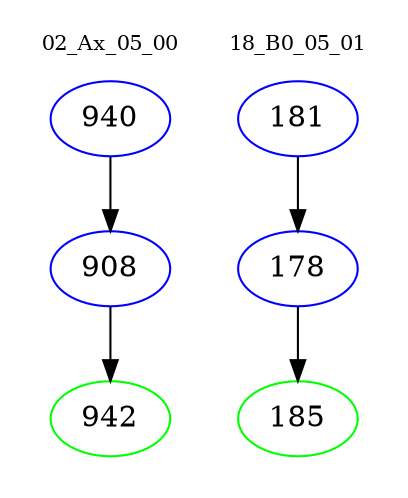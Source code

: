 digraph{
subgraph cluster_0 {
color = white
label = "02_Ax_05_00";
fontsize=10;
T0_940 [label="940", color="blue"]
T0_940 -> T0_908 [color="black"]
T0_908 [label="908", color="blue"]
T0_908 -> T0_942 [color="black"]
T0_942 [label="942", color="green"]
}
subgraph cluster_1 {
color = white
label = "18_B0_05_01";
fontsize=10;
T1_181 [label="181", color="blue"]
T1_181 -> T1_178 [color="black"]
T1_178 [label="178", color="blue"]
T1_178 -> T1_185 [color="black"]
T1_185 [label="185", color="green"]
}
}
